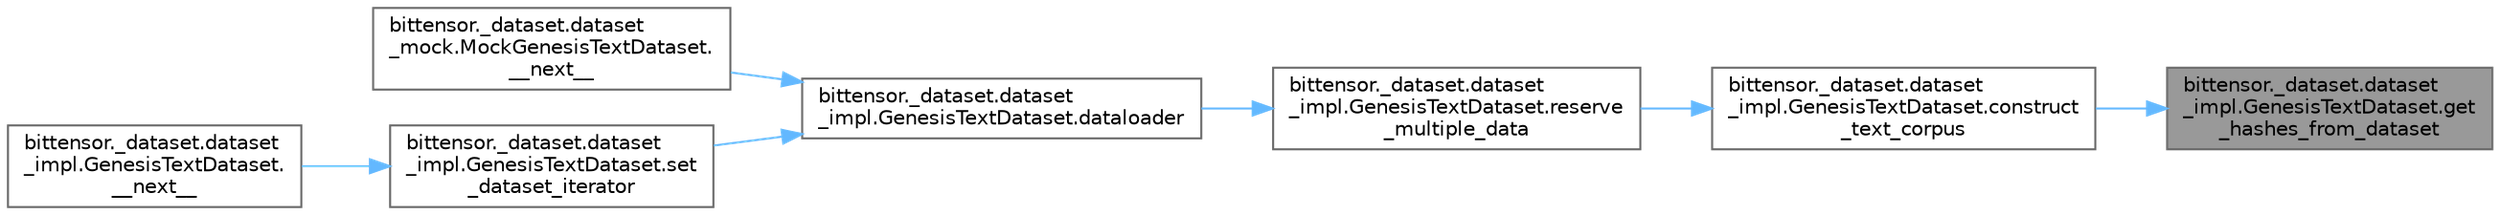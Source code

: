 digraph "bittensor._dataset.dataset_impl.GenesisTextDataset.get_hashes_from_dataset"
{
 // LATEX_PDF_SIZE
  bgcolor="transparent";
  edge [fontname=Helvetica,fontsize=10,labelfontname=Helvetica,labelfontsize=10];
  node [fontname=Helvetica,fontsize=10,shape=box,height=0.2,width=0.4];
  rankdir="RL";
  Node1 [label="bittensor._dataset.dataset\l_impl.GenesisTextDataset.get\l_hashes_from_dataset",height=0.2,width=0.4,color="gray40", fillcolor="grey60", style="filled", fontcolor="black",tooltip=" "];
  Node1 -> Node2 [dir="back",color="steelblue1",style="solid"];
  Node2 [label="bittensor._dataset.dataset\l_impl.GenesisTextDataset.construct\l_text_corpus",height=0.2,width=0.4,color="grey40", fillcolor="white", style="filled",URL="$classbittensor_1_1__dataset_1_1dataset__impl_1_1_genesis_text_dataset.html#aae2d5b7ef612659ddabf117cf3c3d6ec",tooltip=" "];
  Node2 -> Node3 [dir="back",color="steelblue1",style="solid"];
  Node3 [label="bittensor._dataset.dataset\l_impl.GenesisTextDataset.reserve\l_multiple_data",height=0.2,width=0.4,color="grey40", fillcolor="white", style="filled",URL="$classbittensor_1_1__dataset_1_1dataset__impl_1_1_genesis_text_dataset.html#ad53bbb77e1b2fd0eaf6f0053050dbba5",tooltip=" "];
  Node3 -> Node4 [dir="back",color="steelblue1",style="solid"];
  Node4 [label="bittensor._dataset.dataset\l_impl.GenesisTextDataset.dataloader",height=0.2,width=0.4,color="grey40", fillcolor="white", style="filled",URL="$classbittensor_1_1__dataset_1_1dataset__impl_1_1_genesis_text_dataset.html#a1c63db6af8af3d632f30583123f6b48b",tooltip=" "];
  Node4 -> Node5 [dir="back",color="steelblue1",style="solid"];
  Node5 [label="bittensor._dataset.dataset\l_mock.MockGenesisTextDataset.\l__next__",height=0.2,width=0.4,color="grey40", fillcolor="white", style="filled",URL="$classbittensor_1_1__dataset_1_1dataset__mock_1_1_mock_genesis_text_dataset.html#ade55894c4d45f78dcf75c44448c85e50",tooltip=" "];
  Node4 -> Node6 [dir="back",color="steelblue1",style="solid"];
  Node6 [label="bittensor._dataset.dataset\l_impl.GenesisTextDataset.set\l_dataset_iterator",height=0.2,width=0.4,color="grey40", fillcolor="white", style="filled",URL="$classbittensor_1_1__dataset_1_1dataset__impl_1_1_genesis_text_dataset.html#ac57d432cdd0ca00255f87dacae40a2b1",tooltip=" "];
  Node6 -> Node7 [dir="back",color="steelblue1",style="solid"];
  Node7 [label="bittensor._dataset.dataset\l_impl.GenesisTextDataset.\l__next__",height=0.2,width=0.4,color="grey40", fillcolor="white", style="filled",URL="$classbittensor_1_1__dataset_1_1dataset__impl_1_1_genesis_text_dataset.html#a0b33886b2a6a7a8fa5738fc38f9ac91a",tooltip=" "];
}
